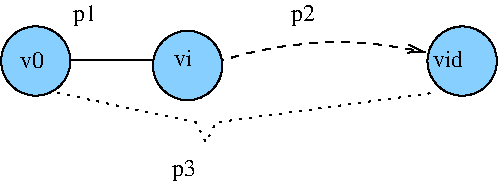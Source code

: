 #FIG 3.2
Landscape
Center
Inches
Letter  
100.00
Single
-2
1200 2
0 32 #aaaaaa
0 33 #555555
0 34 #8e8e8e
0 35 #444444
0 36 #aaaaaa
0 37 #8e8e8e
0 38 #444444
0 39 #8e8e8e
0 40 #8e8e8e
0 41 #8e8e8e
0 42 #444444
0 43 #808080
0 44 #c0c0c0
0 45 #e0e0e0
0 46 #8e8e8e
0 47 #444444
0 48 #8e8e8e
0 49 #444444
0 50 #8e8e8e
0 51 #444444
0 52 #808080
0 53 #c0c0c0
0 54 #e0e0e0
0 55 #c0c0c0
0 56 #e0e0e0
0 57 #8e8e8e
0 58 #444444
0 59 #808080
0 60 #c0c0c0
0 61 #e0e0e0
0 62 #8e8f8e
0 63 #404040
0 64 #808080
0 65 #c0c0c0
0 66 #e0e0e0
0 67 #c6b797
0 68 #eff8ff
0 69 #dccba6
0 70 #aaaaaa
0 71 #555555
5 1 1 1 0 7 50 -1 -1 4.000 0 0 1 0 2793.145 4506.048 1875 1800 2700 1650 3450 1725
	0 0 1.00 60.00 120.00
1 3 0 1 0 11 50 -1 20 0.000 1 0.0000 3722 1790 260 260 3722 1790 3982 1790
1 3 0 1 0 11 50 -1 20 0.000 1 0.0000 524 1789 260 260 524 1789 784 1789
1 3 0 1 0 11 50 -1 20 0.000 1 0.0000 1663 1823 260 260 1663 1823 1923 1823
2 1 2 1 0 7 50 -1 -1 4.000 0 0 -1 0 0 5
	 675 2025 1725 2250 1800 2400 1875 2250 3525 2025
2 1 0 1 0 7 51 -1 -1 0.000 0 0 -1 0 0 2
	 765 1785 1470 1785
4 0 0 50 -1 0 12 0.0000 4 135 135 1560 1825 vi\001
4 0 0 50 -1 0 12 0.0000 4 180 180 2440 1490 p2\001
4 0 0 50 -1 0 12 0.0000 4 180 180 1545 2650 p3\001
4 0 0 50 -1 0 12 0.0000 4 135 225 3500 1835 vid\001
4 0 0 50 -1 0 12 0.0000 4 135 180 405 1841 v0\001
4 0 0 50 -1 0 12 0.0000 4 180 180 800 1490 p1\001
